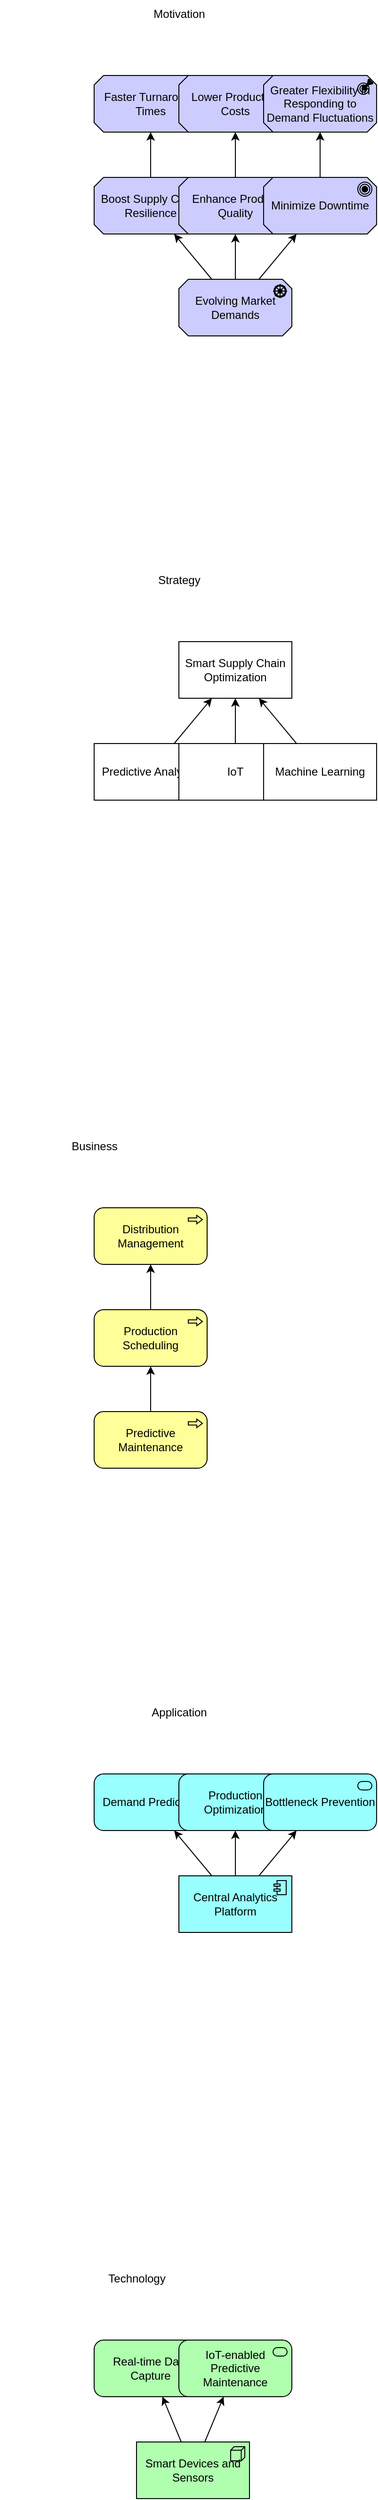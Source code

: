 <?xml version='1.0' encoding='UTF-8'?>
<mxfile version="1.0" encoding="UTF-8"><diagram name="ArchiMate Model" id="archimate_diagram"><mxGraphModel dx="1050" dy="522" grid="1" gridSize="10"><root><mxCell id="0" /><mxCell id="1" parent="0" /><mxCell id="label_Motivation" value="Motivation" style="text;html=1;align=center;verticalAlign=middle;resizable=0;points=[];" vertex="1" parent="1"><mxGeometry x="117.0" y="38.0" width="200" height="30" as="geometry" /></mxCell><mxCell id="elem_m1" value="Boost Supply Chain Resilience" style="html=1;outlineConnect=0;whiteSpace=wrap;fillColor=#CCCCFF;shape=mxgraph.archimate3.application;appType=goal;archiType=oct;" vertex="1" parent="1"><mxGeometry x="127.0" y="226.0" width="120" height="60" as="geometry" /></mxCell><mxCell id="elem_m2" value="Enhance Product Quality" style="html=1;outlineConnect=0;whiteSpace=wrap;fillColor=#CCCCFF;shape=mxgraph.archimate3.application;appType=goal;archiType=oct;" vertex="1" parent="1"><mxGeometry x="217.0" y="226.0" width="120" height="60" as="geometry" /></mxCell><mxCell id="elem_m3" value="Minimize Downtime" style="html=1;outlineConnect=0;whiteSpace=wrap;fillColor=#CCCCFF;shape=mxgraph.archimate3.application;appType=goal;archiType=oct;" vertex="1" parent="1"><mxGeometry x="307.0" y="226.0" width="120" height="60" as="geometry" /></mxCell><mxCell id="elem_m4" value="Evolving Market Demands" style="html=1;outlineConnect=0;whiteSpace=wrap;fillColor=#CCCCFF;shape=mxgraph.archimate3.application;appType=driver;archiType=oct;" vertex="1" parent="1"><mxGeometry x="217.0" y="334.0" width="120" height="60" as="geometry" /></mxCell><mxCell id="elem_m5" value="Faster Turnaround Times" style="html=1;outlineConnect=0;whiteSpace=wrap;fillColor=#CCCCFF;shape=mxgraph.archimate3.application;appType=outcome;archiType=oct;" vertex="1" parent="1"><mxGeometry x="127.0" y="118.0" width="120" height="60" as="geometry" /></mxCell><mxCell id="elem_m6" value="Lower Production Costs" style="html=1;outlineConnect=0;whiteSpace=wrap;fillColor=#CCCCFF;shape=mxgraph.archimate3.application;appType=outcome;archiType=oct;" vertex="1" parent="1"><mxGeometry x="217.0" y="118.0" width="120" height="60" as="geometry" /></mxCell><mxCell id="elem_m7" value="Greater Flexibility in Responding to Demand Fluctuations" style="html=1;outlineConnect=0;whiteSpace=wrap;fillColor=#CCCCFF;shape=mxgraph.archimate3.application;appType=outcome;archiType=oct;" vertex="1" parent="1"><mxGeometry x="307.0" y="118.0" width="120" height="60" as="geometry" /></mxCell><mxCell id="conn_elem_m4_elem_m1" style="html=1;shape=mxgraph.archimate3.relationship;archiType=influence;" edge="1" source="elem_m4" target="elem_m1" parent="1"><mxGeometry relative="1" as="geometry" /></mxCell><mxCell id="conn_elem_m4_elem_m2" style="html=1;shape=mxgraph.archimate3.relationship;archiType=influence;" edge="1" source="elem_m4" target="elem_m2" parent="1"><mxGeometry relative="1" as="geometry" /></mxCell><mxCell id="conn_elem_m4_elem_m3" style="html=1;shape=mxgraph.archimate3.relationship;archiType=influence;" edge="1" source="elem_m4" target="elem_m3" parent="1"><mxGeometry relative="1" as="geometry" /></mxCell><mxCell id="conn_elem_m1_elem_m5" style="html=1;shape=mxgraph.archimate3.relationship;archiType=influence;" edge="1" source="elem_m1" target="elem_m5" parent="1"><mxGeometry relative="1" as="geometry" /></mxCell><mxCell id="conn_elem_m2_elem_m6" style="html=1;shape=mxgraph.archimate3.relationship;archiType=influence;" edge="1" source="elem_m2" target="elem_m6" parent="1"><mxGeometry relative="1" as="geometry" /></mxCell><mxCell id="conn_elem_m3_elem_m7" style="html=1;shape=mxgraph.archimate3.relationship;archiType=influence;" edge="1" source="elem_m3" target="elem_m7" parent="1"><mxGeometry relative="1" as="geometry" /></mxCell><mxCell id="label_Strategy" value="Strategy" style="text;html=1;align=center;verticalAlign=middle;resizable=0;points=[];" vertex="1" parent="1"><mxGeometry x="117.0" y="638.0" width="200" height="30" as="geometry" /></mxCell><mxCell id="elem_s1" value="Smart Supply Chain Optimization" style="html=1;outlineConnect=0;whiteSpace=wrap;fillColor=#FFFFFF;shape=mxgraph.archimate3.rectangle;" vertex="1" parent="1"><mxGeometry x="217.0" y="718.0" width="120" height="60" as="geometry" /></mxCell><mxCell id="elem_s2" value="Predictive Analytics" style="html=1;outlineConnect=0;whiteSpace=wrap;fillColor=#FFFFFF;shape=mxgraph.archimate3.rectangle;" vertex="1" parent="1"><mxGeometry x="127.0" y="826.0" width="120" height="60" as="geometry" /></mxCell><mxCell id="elem_s3" value="IoT" style="html=1;outlineConnect=0;whiteSpace=wrap;fillColor=#FFFFFF;shape=mxgraph.archimate3.rectangle;" vertex="1" parent="1"><mxGeometry x="217.0" y="826.0" width="120" height="60" as="geometry" /></mxCell><mxCell id="elem_s4" value="Machine Learning" style="html=1;outlineConnect=0;whiteSpace=wrap;fillColor=#FFFFFF;shape=mxgraph.archimate3.rectangle;" vertex="1" parent="1"><mxGeometry x="307.0" y="826.0" width="120" height="60" as="geometry" /></mxCell><mxCell id="conn_elem_s2_elem_s1" style="html=1;shape=mxgraph.archimate3.relationship;archiType=association;" edge="1" source="elem_s2" target="elem_s1" parent="1"><mxGeometry relative="1" as="geometry" /></mxCell><mxCell id="conn_elem_s3_elem_s1" style="html=1;shape=mxgraph.archimate3.relationship;archiType=association;" edge="1" source="elem_s3" target="elem_s1" parent="1"><mxGeometry relative="1" as="geometry" /></mxCell><mxCell id="conn_elem_s4_elem_s1" style="html=1;shape=mxgraph.archimate3.relationship;archiType=association;" edge="1" source="elem_s4" target="elem_s1" parent="1"><mxGeometry relative="1" as="geometry" /></mxCell><mxCell id="label_Business" value="Business" style="text;html=1;align=center;verticalAlign=middle;resizable=0;points=[];" vertex="1" parent="1"><mxGeometry x="27.0" y="1238.0" width="200" height="30" as="geometry" /></mxCell><mxCell id="elem_b1" value="Production Scheduling" style="html=1;outlineConnect=0;whiteSpace=wrap;fillColor=#ffff99;shape=mxgraph.archimate3.application;appType=proc;archiType=rounded;" vertex="1" parent="1"><mxGeometry x="127.0" y="1426.0" width="120" height="60" as="geometry" /></mxCell><mxCell id="elem_b2" value="Distribution Management" style="html=1;outlineConnect=0;whiteSpace=wrap;fillColor=#ffff99;shape=mxgraph.archimate3.application;appType=proc;archiType=rounded;" vertex="1" parent="1"><mxGeometry x="127.0" y="1318.0" width="120" height="60" as="geometry" /></mxCell><mxCell id="elem_b3" value="Predictive Maintenance" style="html=1;outlineConnect=0;whiteSpace=wrap;fillColor=#ffff99;shape=mxgraph.archimate3.application;appType=proc;archiType=rounded;" vertex="1" parent="1"><mxGeometry x="127.0" y="1534.0" width="120" height="60" as="geometry" /></mxCell><mxCell id="conn_elem_b1_elem_b2" style="html=1;shape=mxgraph.archimate3.relationship;archiType=association;" edge="1" source="elem_b1" target="elem_b2" parent="1"><mxGeometry relative="1" as="geometry" /></mxCell><mxCell id="conn_elem_b3_elem_b1" style="html=1;shape=mxgraph.archimate3.relationship;archiType=triggering;" edge="1" source="elem_b3" target="elem_b1" parent="1"><mxGeometry relative="1" as="geometry" /></mxCell><mxCell id="label_Application" value="Application" style="text;html=1;align=center;verticalAlign=middle;resizable=0;points=[];" vertex="1" parent="1"><mxGeometry x="117.0" y="1838.0" width="200" height="30" as="geometry" /></mxCell><mxCell id="elem_a1" value="Central Analytics Platform" style="html=1;outlineConnect=0;whiteSpace=wrap;fillColor=#99ffff;shape=mxgraph.archimate3.application;appType=comp;archiType=square;" vertex="1" parent="1"><mxGeometry x="217.0" y="2026.0" width="120" height="60" as="geometry" /></mxCell><mxCell id="elem_a2" value="Demand Prediction" style="html=1;outlineConnect=0;whiteSpace=wrap;fillColor=#99ffff;shape=mxgraph.archimate3.application;appType=serv;archiType=rounded;" vertex="1" parent="1"><mxGeometry x="127.0" y="1918.0" width="120" height="60" as="geometry" /></mxCell><mxCell id="elem_a3" value="Production Optimization" style="html=1;outlineConnect=0;whiteSpace=wrap;fillColor=#99ffff;shape=mxgraph.archimate3.application;appType=serv;archiType=rounded;" vertex="1" parent="1"><mxGeometry x="217.0" y="1918.0" width="120" height="60" as="geometry" /></mxCell><mxCell id="elem_a4" value="Bottleneck Prevention" style="html=1;outlineConnect=0;whiteSpace=wrap;fillColor=#99ffff;shape=mxgraph.archimate3.application;appType=serv;archiType=rounded;" vertex="1" parent="1"><mxGeometry x="307.0" y="1918.0" width="120" height="60" as="geometry" /></mxCell><mxCell id="conn_elem_a1_elem_a2" style="html=1;shape=mxgraph.archimate3.relationship;archiType=association;" edge="1" source="elem_a1" target="elem_a2" parent="1"><mxGeometry relative="1" as="geometry" /></mxCell><mxCell id="conn_elem_a1_elem_a3" style="html=1;shape=mxgraph.archimate3.relationship;archiType=association;" edge="1" source="elem_a1" target="elem_a3" parent="1"><mxGeometry relative="1" as="geometry" /></mxCell><mxCell id="conn_elem_a1_elem_a4" style="html=1;shape=mxgraph.archimate3.relationship;archiType=association;" edge="1" source="elem_a1" target="elem_a4" parent="1"><mxGeometry relative="1" as="geometry" /></mxCell><mxCell id="label_Technology" value="Technology" style="text;html=1;align=center;verticalAlign=middle;resizable=0;points=[];" vertex="1" parent="1"><mxGeometry x="72.0" y="2438.0" width="200" height="30" as="geometry" /></mxCell><mxCell id="elem_t1" value="Smart Devices and Sensors" style="html=1;outlineConnect=0;whiteSpace=wrap;fillColor=#AFFFAF;shape=mxgraph.archimate3.application;appType=node;archiType=square;" vertex="1" parent="1"><mxGeometry x="172.0" y="2626.0" width="120" height="60" as="geometry" /></mxCell><mxCell id="elem_t2" value="Real-time Data Capture" style="html=1;outlineConnect=0;whiteSpace=wrap;fillColor=#AFFFAF;shape=mxgraph.archimate3.application;appType=serv;archiType=rounded;" vertex="1" parent="1"><mxGeometry x="127.0" y="2518.0" width="120" height="60" as="geometry" /></mxCell><mxCell id="elem_t3" value="IoT-enabled Predictive Maintenance" style="html=1;outlineConnect=0;whiteSpace=wrap;fillColor=#AFFFAF;shape=mxgraph.archimate3.application;appType=serv;archiType=rounded;" vertex="1" parent="1"><mxGeometry x="217.0" y="2518.0" width="120" height="60" as="geometry" /></mxCell><mxCell id="conn_elem_t1_elem_t2" style="html=1;shape=mxgraph.archimate3.relationship;archiType=serving;" edge="1" source="elem_t1" target="elem_t2" parent="1"><mxGeometry relative="1" as="geometry" /></mxCell><mxCell id="conn_elem_t1_elem_t3" style="html=1;shape=mxgraph.archimate3.relationship;archiType=serving;" edge="1" source="elem_t1" target="elem_t3" parent="1"><mxGeometry relative="1" as="geometry" /></mxCell></root></mxGraphModel></diagram></mxfile>